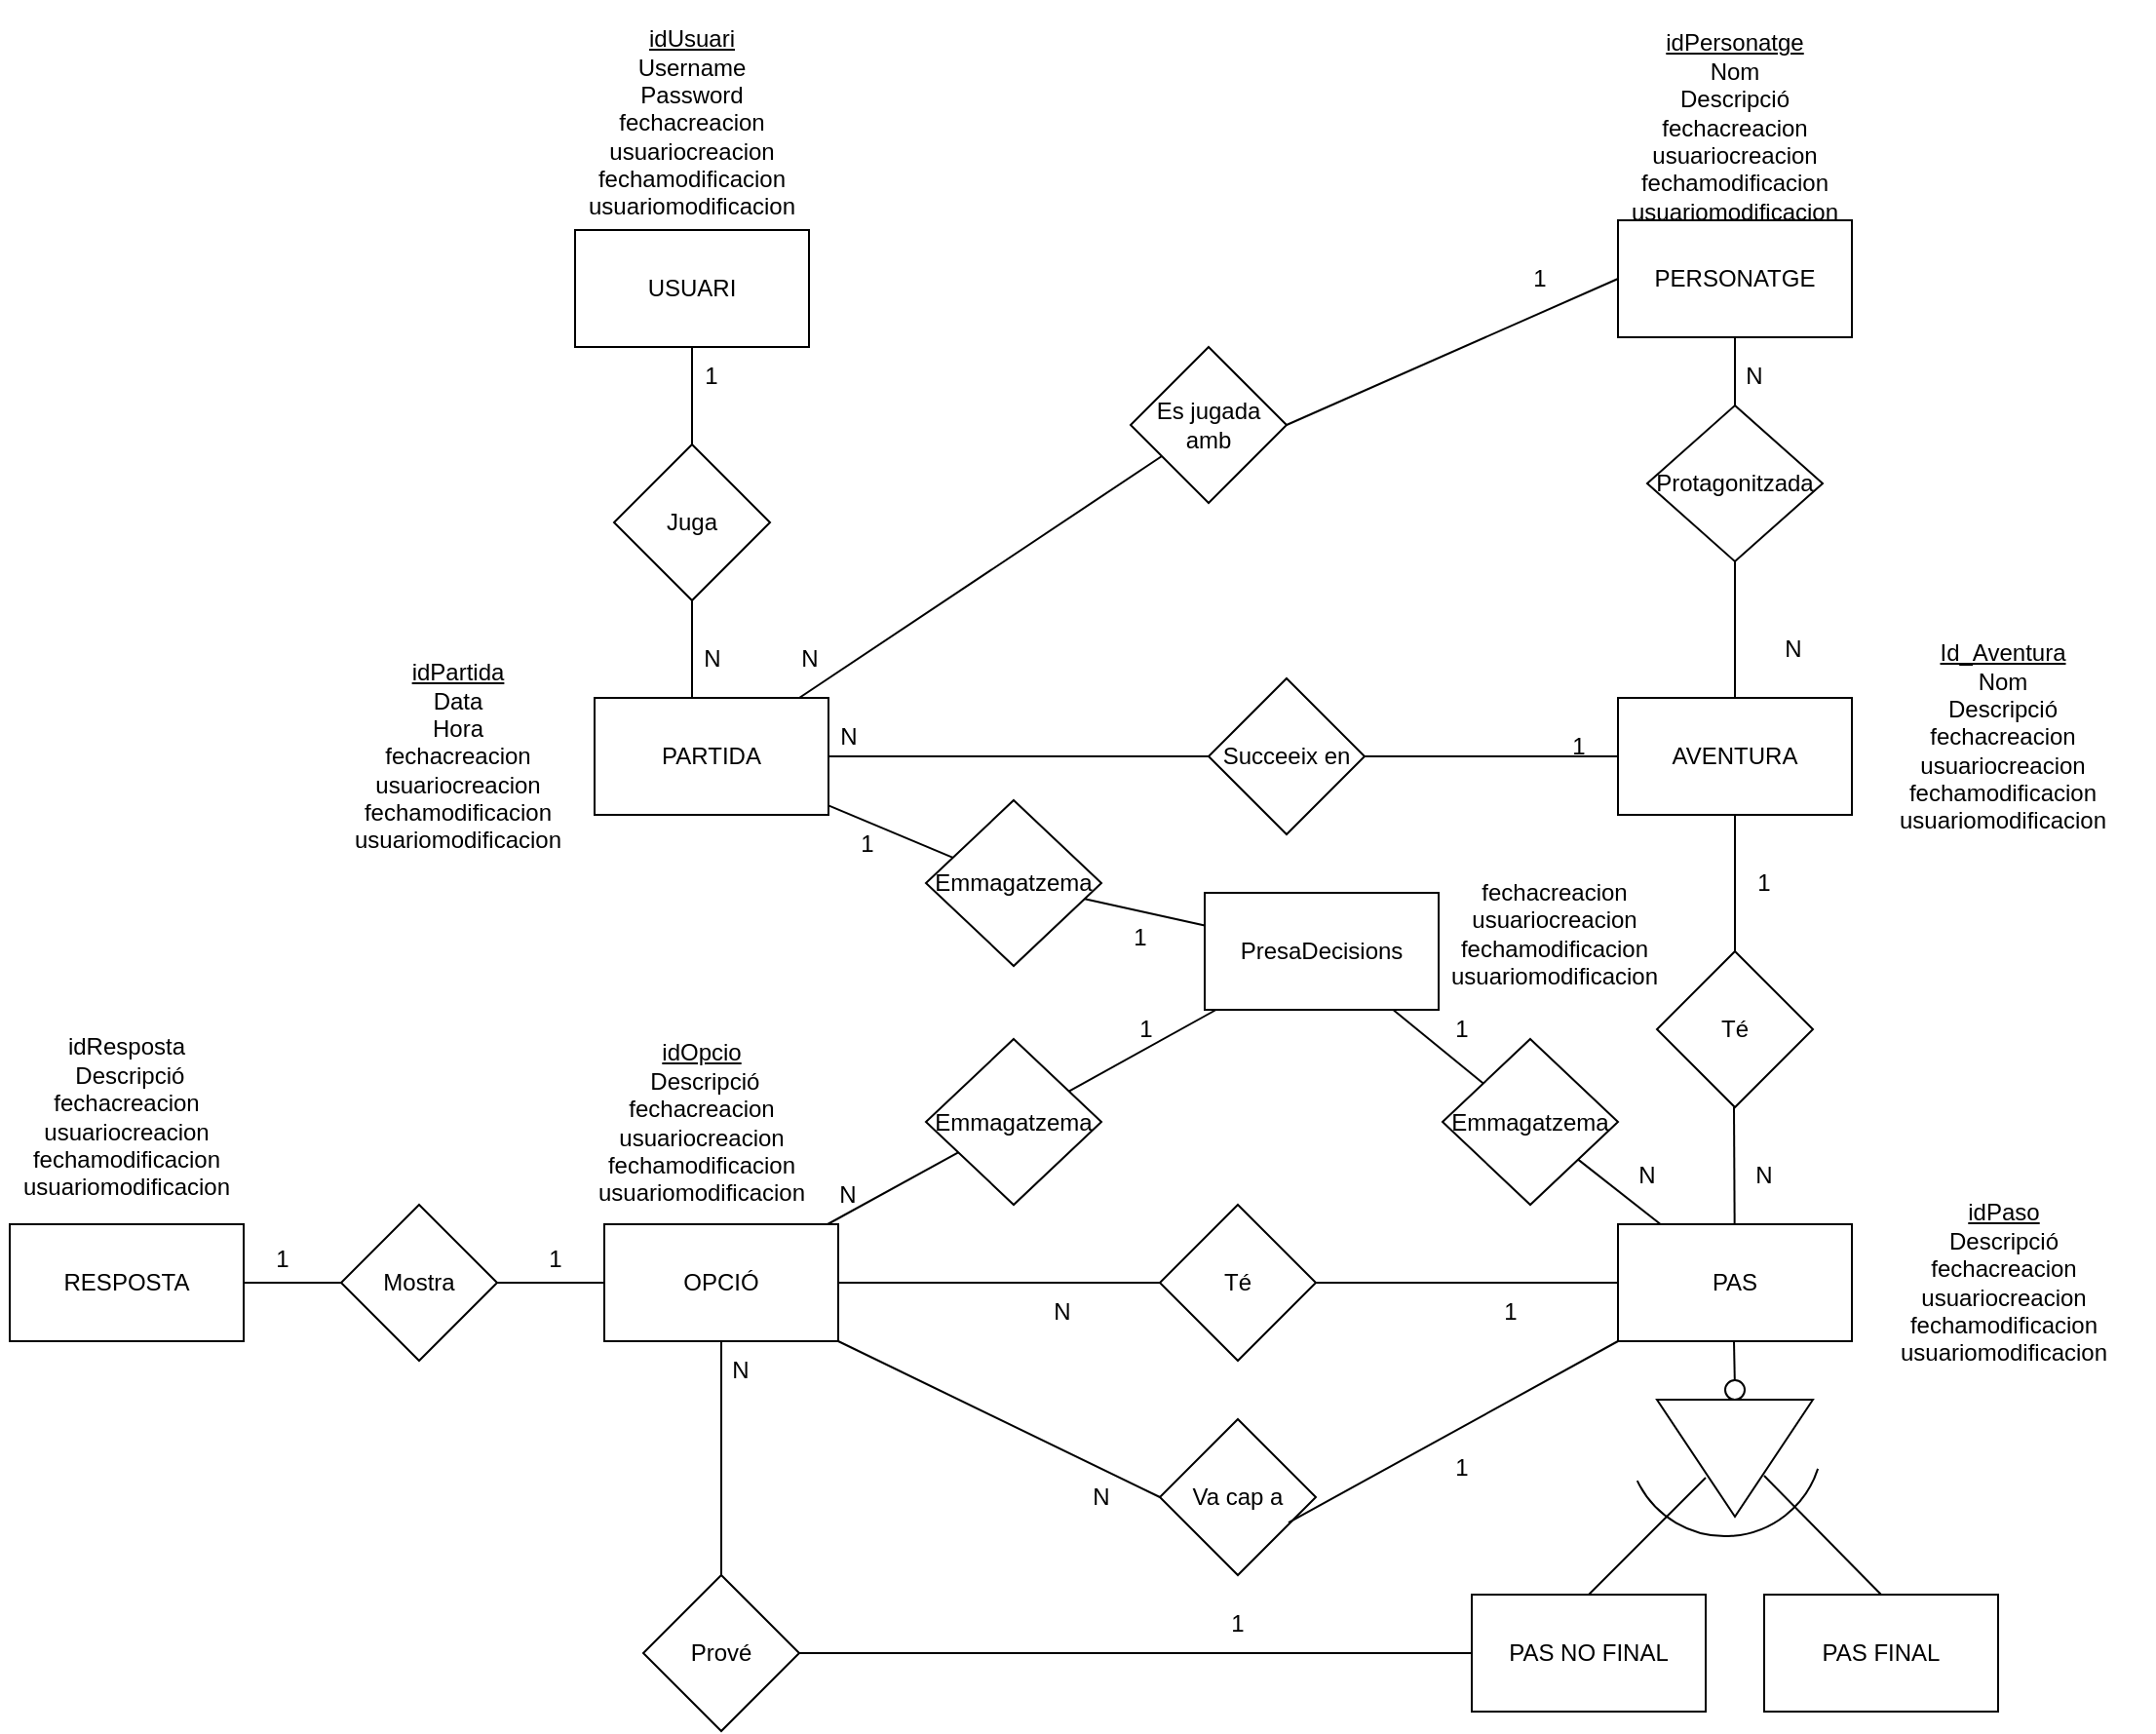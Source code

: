 <mxfile version="16.2.6" type="device"><diagram id="Ql38mtZPaoZRuVmcxG_s" name="Page-1"><mxGraphModel dx="2489" dy="747" grid="1" gridSize="10" guides="1" tooltips="1" connect="1" arrows="1" fold="1" page="1" pageScale="1" pageWidth="827" pageHeight="1169" math="0" shadow="0"><root><mxCell id="0"/><mxCell id="1" parent="0"/><mxCell id="rXX-tx3A9pMpwHkE97_c-1" value="USUARI" style="rounded=0;whiteSpace=wrap;html=1;" parent="1" vertex="1"><mxGeometry x="90" y="130" width="120" height="60" as="geometry"/></mxCell><mxCell id="rXX-tx3A9pMpwHkE97_c-2" value="&lt;div&gt;&lt;u&gt;idUsuari&lt;/u&gt;&lt;/div&gt;&lt;div&gt;Username&lt;/div&gt;&lt;div&gt;Password&lt;/div&gt;&lt;div&gt;fechacreacion&lt;/div&gt;&lt;div&gt;usuariocreacion&lt;/div&gt;&lt;div&gt;fechamodificacion&lt;/div&gt;&lt;div&gt;usuariomodificacion&lt;br&gt;&lt;/div&gt;" style="text;html=1;strokeColor=none;fillColor=none;align=center;verticalAlign=middle;whiteSpace=wrap;rounded=0;" parent="1" vertex="1"><mxGeometry x="90" y="25" width="120" height="100" as="geometry"/></mxCell><mxCell id="rXX-tx3A9pMpwHkE97_c-3" value="PERSONATGE" style="rounded=0;whiteSpace=wrap;html=1;" parent="1" vertex="1"><mxGeometry x="625" y="125" width="120" height="60" as="geometry"/></mxCell><mxCell id="rXX-tx3A9pMpwHkE97_c-4" value="&lt;br&gt;&lt;div&gt;&lt;u&gt;idPersonatge&lt;br&gt;&lt;/u&gt;&lt;/div&gt;&lt;div&gt;Nom&lt;/div&gt;&lt;div&gt;Descripció&lt;/div&gt;&lt;div&gt;&lt;div&gt;fechacreacion&lt;/div&gt;&lt;div&gt;usuariocreacion&lt;/div&gt;&lt;div&gt;fechamodificacion&lt;/div&gt;usuariomodificacion&lt;/div&gt;" style="text;html=1;strokeColor=none;fillColor=none;align=center;verticalAlign=middle;whiteSpace=wrap;rounded=0;" parent="1" vertex="1"><mxGeometry x="615" y="25" width="140" height="90" as="geometry"/></mxCell><mxCell id="rXX-tx3A9pMpwHkE97_c-5" value="AVENTURA" style="rounded=0;whiteSpace=wrap;html=1;" parent="1" vertex="1"><mxGeometry x="625" y="370" width="120" height="60" as="geometry"/></mxCell><mxCell id="rXX-tx3A9pMpwHkE97_c-6" value="&lt;u&gt;Id_Aventura&lt;/u&gt;&lt;br&gt;Nom&lt;br&gt;&lt;div&gt;Descripció&lt;/div&gt;&lt;div&gt;&lt;div&gt;fechacreacion&lt;/div&gt;&lt;div&gt;usuariocreacion&lt;/div&gt;&lt;div&gt;fechamodificacion&lt;/div&gt;usuariomodificacion&lt;/div&gt;" style="text;html=1;strokeColor=none;fillColor=none;align=center;verticalAlign=middle;whiteSpace=wrap;rounded=0;" parent="1" vertex="1"><mxGeometry x="745" y="335" width="155" height="110" as="geometry"/></mxCell><mxCell id="rXX-tx3A9pMpwHkE97_c-8" value="&lt;u&gt;idPaso&lt;/u&gt;&lt;br&gt;&lt;div&gt;Descripció&lt;/div&gt;&lt;div&gt;&lt;div&gt;fechacreacion&lt;/div&gt;&lt;div&gt;usuariocreacion&lt;/div&gt;&lt;div&gt;fechamodificacion&lt;/div&gt;usuariomodificacion&lt;/div&gt;" style="text;html=1;strokeColor=none;fillColor=none;align=center;verticalAlign=middle;whiteSpace=wrap;rounded=0;" parent="1" vertex="1"><mxGeometry x="752.5" y="627.5" width="140" height="85" as="geometry"/></mxCell><mxCell id="rXX-tx3A9pMpwHkE97_c-9" value="PARTIDA" style="rounded=0;whiteSpace=wrap;html=1;" parent="1" vertex="1"><mxGeometry x="100" y="370" width="120" height="60" as="geometry"/></mxCell><mxCell id="rXX-tx3A9pMpwHkE97_c-10" value="&lt;u&gt;idPartida&lt;/u&gt;&lt;br&gt;Data&lt;br&gt;&lt;div&gt;Hora&lt;/div&gt;&lt;div&gt;&lt;div&gt;fechacreacion&lt;/div&gt;&lt;div&gt;usuariocreacion&lt;/div&gt;&lt;div&gt;fechamodificacion&lt;/div&gt;usuariomodificacion&lt;/div&gt;" style="text;html=1;strokeColor=none;fillColor=none;align=center;verticalAlign=middle;whiteSpace=wrap;rounded=0;" parent="1" vertex="1"><mxGeometry x="-40" y="350" width="140" height="100" as="geometry"/></mxCell><mxCell id="-VZ1zGVTdu0iIPEdJYPa-1" value="Protagonitzada" style="rhombus;whiteSpace=wrap;html=1;" parent="1" vertex="1"><mxGeometry x="640" y="220" width="90" height="80" as="geometry"/></mxCell><mxCell id="-VZ1zGVTdu0iIPEdJYPa-2" value="" style="endArrow=none;html=1;rounded=0;exitX=0.5;exitY=1;exitDx=0;exitDy=0;entryX=0.5;entryY=0;entryDx=0;entryDy=0;" parent="1" source="rXX-tx3A9pMpwHkE97_c-3" target="-VZ1zGVTdu0iIPEdJYPa-1" edge="1"><mxGeometry width="50" height="50" relative="1" as="geometry"><mxPoint x="355" y="450" as="sourcePoint"/><mxPoint x="405" y="400" as="targetPoint"/></mxGeometry></mxCell><mxCell id="-VZ1zGVTdu0iIPEdJYPa-3" value="" style="endArrow=none;html=1;rounded=0;exitX=0.5;exitY=1;exitDx=0;exitDy=0;" parent="1" source="-VZ1zGVTdu0iIPEdJYPa-1" target="rXX-tx3A9pMpwHkE97_c-5" edge="1"><mxGeometry width="50" height="50" relative="1" as="geometry"><mxPoint x="495" y="399.5" as="sourcePoint"/><mxPoint x="635" y="399.5" as="targetPoint"/></mxGeometry></mxCell><mxCell id="-VZ1zGVTdu0iIPEdJYPa-4" value="N" style="text;html=1;strokeColor=none;fillColor=none;align=center;verticalAlign=middle;whiteSpace=wrap;rounded=0;" parent="1" vertex="1"><mxGeometry x="685" y="330" width="60" height="30" as="geometry"/></mxCell><mxCell id="-VZ1zGVTdu0iIPEdJYPa-5" value="N" style="text;html=1;strokeColor=none;fillColor=none;align=center;verticalAlign=middle;whiteSpace=wrap;rounded=0;" parent="1" vertex="1"><mxGeometry x="665" y="190" width="60" height="30" as="geometry"/></mxCell><mxCell id="-VZ1zGVTdu0iIPEdJYPa-6" value="PAS" style="rounded=0;whiteSpace=wrap;html=1;" parent="1" vertex="1"><mxGeometry x="625" y="640" width="120" height="60" as="geometry"/></mxCell><mxCell id="-VZ1zGVTdu0iIPEdJYPa-7" value="Té" style="rhombus;whiteSpace=wrap;html=1;" parent="1" vertex="1"><mxGeometry x="645" y="500" width="80" height="80" as="geometry"/></mxCell><mxCell id="-VZ1zGVTdu0iIPEdJYPa-8" value="" style="endArrow=none;html=1;rounded=0;" parent="1" source="-VZ1zGVTdu0iIPEdJYPa-7" target="rXX-tx3A9pMpwHkE97_c-5" edge="1"><mxGeometry width="50" height="50" relative="1" as="geometry"><mxPoint x="575" y="480" as="sourcePoint"/><mxPoint x="625" y="430" as="targetPoint"/></mxGeometry></mxCell><mxCell id="-VZ1zGVTdu0iIPEdJYPa-9" value="" style="endArrow=none;html=1;rounded=0;" parent="1" source="-VZ1zGVTdu0iIPEdJYPa-6" edge="1"><mxGeometry width="50" height="50" relative="1" as="geometry"><mxPoint x="684.5" y="650" as="sourcePoint"/><mxPoint x="684.5" y="580" as="targetPoint"/></mxGeometry></mxCell><mxCell id="-VZ1zGVTdu0iIPEdJYPa-10" value="Té" style="rhombus;whiteSpace=wrap;html=1;" parent="1" vertex="1"><mxGeometry x="390" y="630" width="80" height="80" as="geometry"/></mxCell><mxCell id="-VZ1zGVTdu0iIPEdJYPa-11" value="" style="endArrow=none;html=1;rounded=0;entryX=0;entryY=0.5;entryDx=0;entryDy=0;" parent="1" source="-VZ1zGVTdu0iIPEdJYPa-10" target="-VZ1zGVTdu0iIPEdJYPa-6" edge="1"><mxGeometry width="50" height="50" relative="1" as="geometry"><mxPoint x="635" y="750" as="sourcePoint"/><mxPoint x="685" y="700" as="targetPoint"/></mxGeometry></mxCell><mxCell id="-VZ1zGVTdu0iIPEdJYPa-13" value="" style="endArrow=none;html=1;rounded=0;entryX=0;entryY=0.5;entryDx=0;entryDy=0;" parent="1" source="-VZ1zGVTdu0iIPEdJYPa-14" target="-VZ1zGVTdu0iIPEdJYPa-10" edge="1"><mxGeometry width="50" height="50" relative="1" as="geometry"><mxPoint x="275" y="669.5" as="sourcePoint"/><mxPoint x="380" y="669.5" as="targetPoint"/></mxGeometry></mxCell><mxCell id="-VZ1zGVTdu0iIPEdJYPa-14" value="OPCIÓ" style="rounded=0;whiteSpace=wrap;html=1;" parent="1" vertex="1"><mxGeometry x="105" y="640" width="120" height="60" as="geometry"/></mxCell><mxCell id="-VZ1zGVTdu0iIPEdJYPa-19" value="&lt;u&gt;idOpcio&lt;/u&gt;&lt;br&gt;&amp;nbsp;Descripció&lt;br&gt;&lt;div&gt;&lt;div&gt;fechacreacion&lt;/div&gt;&lt;div&gt;usuariocreacion&lt;/div&gt;&lt;div&gt;fechamodificacion&lt;/div&gt;usuariomodificacion&lt;/div&gt;" style="text;html=1;strokeColor=none;fillColor=none;align=center;verticalAlign=middle;whiteSpace=wrap;rounded=0;" parent="1" vertex="1"><mxGeometry x="90" y="532.5" width="130" height="110" as="geometry"/></mxCell><mxCell id="-VZ1zGVTdu0iIPEdJYPa-26" value="1" style="text;html=1;strokeColor=none;fillColor=none;align=center;verticalAlign=middle;whiteSpace=wrap;rounded=0;" parent="1" vertex="1"><mxGeometry x="540" y="670" width="60" height="30" as="geometry"/></mxCell><mxCell id="-VZ1zGVTdu0iIPEdJYPa-27" value="N" style="text;html=1;strokeColor=none;fillColor=none;align=center;verticalAlign=middle;whiteSpace=wrap;rounded=0;" parent="1" vertex="1"><mxGeometry x="310" y="670" width="60" height="30" as="geometry"/></mxCell><mxCell id="-VZ1zGVTdu0iIPEdJYPa-28" value="1" style="text;html=1;strokeColor=none;fillColor=none;align=center;verticalAlign=middle;whiteSpace=wrap;rounded=0;" parent="1" vertex="1"><mxGeometry x="670" y="450" width="60" height="30" as="geometry"/></mxCell><mxCell id="-VZ1zGVTdu0iIPEdJYPa-29" value="N" style="text;html=1;strokeColor=none;fillColor=none;align=center;verticalAlign=middle;whiteSpace=wrap;rounded=0;" parent="1" vertex="1"><mxGeometry x="670" y="600" width="60" height="30" as="geometry"/></mxCell><mxCell id="-VZ1zGVTdu0iIPEdJYPa-37" value="Juga" style="rhombus;whiteSpace=wrap;html=1;" parent="1" vertex="1"><mxGeometry x="110" y="240" width="80" height="80" as="geometry"/></mxCell><mxCell id="-VZ1zGVTdu0iIPEdJYPa-38" value="" style="endArrow=none;html=1;rounded=0;exitX=0.5;exitY=0;exitDx=0;exitDy=0;" parent="1" source="-VZ1zGVTdu0iIPEdJYPa-37" edge="1"><mxGeometry width="50" height="50" relative="1" as="geometry"><mxPoint x="100" y="240" as="sourcePoint"/><mxPoint x="150" y="190" as="targetPoint"/></mxGeometry></mxCell><mxCell id="-VZ1zGVTdu0iIPEdJYPa-39" value="" style="endArrow=none;html=1;rounded=0;exitX=0.5;exitY=0;exitDx=0;exitDy=0;" parent="1" edge="1"><mxGeometry width="50" height="50" relative="1" as="geometry"><mxPoint x="150" y="370" as="sourcePoint"/><mxPoint x="150" y="320" as="targetPoint"/></mxGeometry></mxCell><mxCell id="-VZ1zGVTdu0iIPEdJYPa-40" value="1" style="text;html=1;strokeColor=none;fillColor=none;align=center;verticalAlign=middle;whiteSpace=wrap;rounded=0;" parent="1" vertex="1"><mxGeometry x="130" y="190" width="60" height="30" as="geometry"/></mxCell><mxCell id="-VZ1zGVTdu0iIPEdJYPa-48" style="edgeStyle=orthogonalEdgeStyle;rounded=0;orthogonalLoop=1;jettySize=auto;html=1;exitX=0.5;exitY=1;exitDx=0;exitDy=0;" parent="1" source="-VZ1zGVTdu0iIPEdJYPa-4" target="-VZ1zGVTdu0iIPEdJYPa-4" edge="1"><mxGeometry relative="1" as="geometry"/></mxCell><mxCell id="-VZ1zGVTdu0iIPEdJYPa-49" value="N" style="text;html=1;align=center;verticalAlign=middle;resizable=0;points=[];autosize=1;strokeColor=none;fillColor=none;" parent="1" vertex="1"><mxGeometry x="150" y="340" width="20" height="20" as="geometry"/></mxCell><mxCell id="-VZ1zGVTdu0iIPEdJYPa-50" value="" style="endArrow=none;html=1;rounded=0;" parent="1" source="rXX-tx3A9pMpwHkE97_c-9" target="-VZ1zGVTdu0iIPEdJYPa-51" edge="1"><mxGeometry width="50" height="50" relative="1" as="geometry"><mxPoint x="264.5" y="370" as="sourcePoint"/><mxPoint x="264.5" y="320" as="targetPoint"/></mxGeometry></mxCell><mxCell id="-VZ1zGVTdu0iIPEdJYPa-51" value="Es jugada amb" style="rhombus;whiteSpace=wrap;html=1;" parent="1" vertex="1"><mxGeometry x="375" y="190" width="80" height="80" as="geometry"/></mxCell><mxCell id="-VZ1zGVTdu0iIPEdJYPa-52" value="" style="endArrow=none;html=1;rounded=0;entryX=0;entryY=0.5;entryDx=0;entryDy=0;exitX=1;exitY=0.5;exitDx=0;exitDy=0;" parent="1" source="-VZ1zGVTdu0iIPEdJYPa-51" target="rXX-tx3A9pMpwHkE97_c-3" edge="1"><mxGeometry width="50" height="50" relative="1" as="geometry"><mxPoint x="274.5" y="380" as="sourcePoint"/><mxPoint x="404.277" y="259.277" as="targetPoint"/></mxGeometry></mxCell><mxCell id="-VZ1zGVTdu0iIPEdJYPa-53" value="Succeeix en" style="rhombus;whiteSpace=wrap;html=1;" parent="1" vertex="1"><mxGeometry x="415" y="360" width="80" height="80" as="geometry"/></mxCell><mxCell id="-VZ1zGVTdu0iIPEdJYPa-55" value="" style="endArrow=none;html=1;rounded=0;exitX=1;exitY=0.5;exitDx=0;exitDy=0;entryX=0;entryY=0.5;entryDx=0;entryDy=0;" parent="1" source="rXX-tx3A9pMpwHkE97_c-9" target="-VZ1zGVTdu0iIPEdJYPa-53" edge="1"><mxGeometry width="50" height="50" relative="1" as="geometry"><mxPoint x="274.5" y="380" as="sourcePoint"/><mxPoint x="404.277" y="259.277" as="targetPoint"/></mxGeometry></mxCell><mxCell id="-VZ1zGVTdu0iIPEdJYPa-56" value="" style="endArrow=none;html=1;rounded=0;entryX=0;entryY=0.5;entryDx=0;entryDy=0;" parent="1" target="rXX-tx3A9pMpwHkE97_c-5" edge="1"><mxGeometry width="50" height="50" relative="1" as="geometry"><mxPoint x="495" y="400" as="sourcePoint"/><mxPoint x="425" y="410" as="targetPoint"/></mxGeometry></mxCell><mxCell id="-VZ1zGVTdu0iIPEdJYPa-57" value="1" style="text;html=1;strokeColor=none;fillColor=none;align=center;verticalAlign=middle;whiteSpace=wrap;rounded=0;" parent="1" vertex="1"><mxGeometry x="555" y="140" width="60" height="30" as="geometry"/></mxCell><mxCell id="-VZ1zGVTdu0iIPEdJYPa-58" value="N" style="text;html=1;align=center;verticalAlign=middle;resizable=0;points=[];autosize=1;strokeColor=none;fillColor=none;" parent="1" vertex="1"><mxGeometry x="200" y="340" width="20" height="20" as="geometry"/></mxCell><mxCell id="-VZ1zGVTdu0iIPEdJYPa-59" value="1" style="text;html=1;strokeColor=none;fillColor=none;align=center;verticalAlign=middle;whiteSpace=wrap;rounded=0;" parent="1" vertex="1"><mxGeometry x="575" y="380" width="60" height="30" as="geometry"/></mxCell><mxCell id="-VZ1zGVTdu0iIPEdJYPa-60" value="N" style="text;html=1;align=center;verticalAlign=middle;resizable=0;points=[];autosize=1;strokeColor=none;fillColor=none;" parent="1" vertex="1"><mxGeometry x="220" y="380" width="20" height="20" as="geometry"/></mxCell><mxCell id="-VZ1zGVTdu0iIPEdJYPa-61" value="PresaDecisions" style="rounded=0;whiteSpace=wrap;html=1;" parent="1" vertex="1"><mxGeometry x="413" y="470" width="120" height="60" as="geometry"/></mxCell><mxCell id="-VZ1zGVTdu0iIPEdJYPa-68" value="Prové" style="rhombus;whiteSpace=wrap;html=1;" parent="1" vertex="1"><mxGeometry x="125" y="820" width="80" height="80" as="geometry"/></mxCell><mxCell id="-VZ1zGVTdu0iIPEdJYPa-72" value="" style="triangle;whiteSpace=wrap;html=1;rotation=90;" parent="1" vertex="1"><mxGeometry x="655" y="720" width="60" height="80" as="geometry"/></mxCell><mxCell id="-VZ1zGVTdu0iIPEdJYPa-73" value="" style="endArrow=none;html=1;rounded=0;startArrow=none;" parent="1" source="-VZ1zGVTdu0iIPEdJYPa-74" edge="1"><mxGeometry width="50" height="50" relative="1" as="geometry"><mxPoint x="685" y="730" as="sourcePoint"/><mxPoint x="684.5" y="700" as="targetPoint"/></mxGeometry></mxCell><mxCell id="-VZ1zGVTdu0iIPEdJYPa-74" value="" style="ellipse;whiteSpace=wrap;html=1;aspect=fixed;" parent="1" vertex="1"><mxGeometry x="680" y="720" width="10" height="10" as="geometry"/></mxCell><mxCell id="-VZ1zGVTdu0iIPEdJYPa-75" value="" style="endArrow=none;html=1;rounded=0;" parent="1" target="-VZ1zGVTdu0iIPEdJYPa-74" edge="1"><mxGeometry width="50" height="50" relative="1" as="geometry"><mxPoint x="685" y="730" as="sourcePoint"/><mxPoint x="684.5" y="700" as="targetPoint"/></mxGeometry></mxCell><mxCell id="-VZ1zGVTdu0iIPEdJYPa-76" value="PAS NO FINAL" style="rounded=0;whiteSpace=wrap;html=1;" parent="1" vertex="1"><mxGeometry x="550" y="830" width="120" height="60" as="geometry"/></mxCell><mxCell id="-VZ1zGVTdu0iIPEdJYPa-77" value="PAS FINAL" style="rounded=0;whiteSpace=wrap;html=1;" parent="1" vertex="1"><mxGeometry x="700" y="830" width="120" height="60" as="geometry"/></mxCell><mxCell id="-VZ1zGVTdu0iIPEdJYPa-78" value="" style="endArrow=none;html=1;rounded=0;exitX=0.5;exitY=0;exitDx=0;exitDy=0;" parent="1" source="-VZ1zGVTdu0iIPEdJYPa-76" edge="1"><mxGeometry width="50" height="50" relative="1" as="geometry"><mxPoint x="620" y="820" as="sourcePoint"/><mxPoint x="670" y="770" as="targetPoint"/></mxGeometry></mxCell><mxCell id="-VZ1zGVTdu0iIPEdJYPa-79" value="" style="endArrow=none;html=1;rounded=0;entryX=0.5;entryY=0;entryDx=0;entryDy=0;exitX=0.65;exitY=0.313;exitDx=0;exitDy=0;exitPerimeter=0;" parent="1" source="-VZ1zGVTdu0iIPEdJYPa-72" target="-VZ1zGVTdu0iIPEdJYPa-77" edge="1"><mxGeometry width="50" height="50" relative="1" as="geometry"><mxPoint x="695" y="780" as="sourcePoint"/><mxPoint x="745" y="730" as="targetPoint"/></mxGeometry></mxCell><mxCell id="-VZ1zGVTdu0iIPEdJYPa-80" value="" style="endArrow=none;html=1;rounded=0;" parent="1" source="-VZ1zGVTdu0iIPEdJYPa-68" edge="1"><mxGeometry width="50" height="50" relative="1" as="geometry"><mxPoint x="115" y="750" as="sourcePoint"/><mxPoint x="165" y="700" as="targetPoint"/></mxGeometry></mxCell><mxCell id="-VZ1zGVTdu0iIPEdJYPa-81" value="" style="endArrow=none;html=1;rounded=0;entryX=0;entryY=0.5;entryDx=0;entryDy=0;" parent="1" source="-VZ1zGVTdu0iIPEdJYPa-68" target="-VZ1zGVTdu0iIPEdJYPa-76" edge="1"><mxGeometry width="50" height="50" relative="1" as="geometry"><mxPoint x="260" y="860" as="sourcePoint"/><mxPoint x="310" y="810" as="targetPoint"/></mxGeometry></mxCell><mxCell id="-VZ1zGVTdu0iIPEdJYPa-82" value="N" style="text;html=1;strokeColor=none;fillColor=none;align=center;verticalAlign=middle;whiteSpace=wrap;rounded=0;" parent="1" vertex="1"><mxGeometry x="145" y="700" width="60" height="30" as="geometry"/></mxCell><mxCell id="-VZ1zGVTdu0iIPEdJYPa-83" value="1" style="text;html=1;strokeColor=none;fillColor=none;align=center;verticalAlign=middle;whiteSpace=wrap;rounded=0;" parent="1" vertex="1"><mxGeometry x="400" y="830" width="60" height="30" as="geometry"/></mxCell><mxCell id="-VZ1zGVTdu0iIPEdJYPa-84" value="Va cap a" style="rhombus;whiteSpace=wrap;html=1;" parent="1" vertex="1"><mxGeometry x="390" y="740" width="80" height="80" as="geometry"/></mxCell><mxCell id="-VZ1zGVTdu0iIPEdJYPa-85" value="" style="endArrow=none;html=1;rounded=0;exitX=1;exitY=1;exitDx=0;exitDy=0;entryX=0;entryY=0.5;entryDx=0;entryDy=0;" parent="1" source="-VZ1zGVTdu0iIPEdJYPa-14" target="-VZ1zGVTdu0iIPEdJYPa-84" edge="1"><mxGeometry width="50" height="50" relative="1" as="geometry"><mxPoint x="280" y="640" as="sourcePoint"/><mxPoint x="330" y="590" as="targetPoint"/></mxGeometry></mxCell><mxCell id="-VZ1zGVTdu0iIPEdJYPa-86" value="" style="endArrow=none;html=1;rounded=0;entryX=0;entryY=1;entryDx=0;entryDy=0;exitX=0.825;exitY=0.663;exitDx=0;exitDy=0;exitPerimeter=0;" parent="1" source="-VZ1zGVTdu0iIPEdJYPa-84" target="-VZ1zGVTdu0iIPEdJYPa-6" edge="1"><mxGeometry width="50" height="50" relative="1" as="geometry"><mxPoint x="500" y="575" as="sourcePoint"/><mxPoint x="550" y="525" as="targetPoint"/></mxGeometry></mxCell><mxCell id="-VZ1zGVTdu0iIPEdJYPa-87" value="N" style="text;html=1;strokeColor=none;fillColor=none;align=center;verticalAlign=middle;whiteSpace=wrap;rounded=0;" parent="1" vertex="1"><mxGeometry x="330" y="765" width="60" height="30" as="geometry"/></mxCell><mxCell id="-VZ1zGVTdu0iIPEdJYPa-88" value="1" style="text;html=1;strokeColor=none;fillColor=none;align=center;verticalAlign=middle;whiteSpace=wrap;rounded=0;" parent="1" vertex="1"><mxGeometry x="515" y="750" width="60" height="30" as="geometry"/></mxCell><mxCell id="-VZ1zGVTdu0iIPEdJYPa-89" value="" style="verticalLabelPosition=bottom;verticalAlign=top;html=1;shape=mxgraph.basic.arc;startAngle=0.3;endAngle=0.679;" parent="1" vertex="1"><mxGeometry x="630" y="700" width="100" height="100" as="geometry"/></mxCell><mxCell id="ehEKozNBHpsC7ZCl7VQc-2" value="Emmagatzema" style="rhombus;whiteSpace=wrap;html=1;" parent="1" vertex="1"><mxGeometry x="270" y="422.5" width="90" height="85" as="geometry"/></mxCell><mxCell id="ehEKozNBHpsC7ZCl7VQc-3" value="Emmagatzema" style="rhombus;whiteSpace=wrap;html=1;" parent="1" vertex="1"><mxGeometry x="535" y="545" width="90" height="85" as="geometry"/></mxCell><mxCell id="ehEKozNBHpsC7ZCl7VQc-4" value="Emmagatzema" style="rhombus;whiteSpace=wrap;html=1;" parent="1" vertex="1"><mxGeometry x="270" y="545" width="90" height="85" as="geometry"/></mxCell><mxCell id="ehEKozNBHpsC7ZCl7VQc-6" value="" style="endArrow=none;html=1;rounded=0;" parent="1" source="ehEKozNBHpsC7ZCl7VQc-3" target="-VZ1zGVTdu0iIPEdJYPa-6" edge="1"><mxGeometry width="50" height="50" relative="1" as="geometry"><mxPoint x="500" y="540" as="sourcePoint"/><mxPoint x="550" y="490" as="targetPoint"/></mxGeometry></mxCell><mxCell id="ehEKozNBHpsC7ZCl7VQc-8" value="" style="endArrow=none;html=1;rounded=0;" parent="1" source="-VZ1zGVTdu0iIPEdJYPa-61" target="ehEKozNBHpsC7ZCl7VQc-3" edge="1"><mxGeometry width="50" height="50" relative="1" as="geometry"><mxPoint x="606.261" y="620.198" as="sourcePoint"/><mxPoint x="650.484" y="650.0" as="targetPoint"/></mxGeometry></mxCell><mxCell id="ehEKozNBHpsC7ZCl7VQc-9" value="" style="endArrow=none;html=1;rounded=0;" parent="1" source="ehEKozNBHpsC7ZCl7VQc-4" target="-VZ1zGVTdu0iIPEdJYPa-61" edge="1"><mxGeometry width="50" height="50" relative="1" as="geometry"><mxPoint x="616.261" y="630.198" as="sourcePoint"/><mxPoint x="660.484" y="660.0" as="targetPoint"/></mxGeometry></mxCell><mxCell id="ehEKozNBHpsC7ZCl7VQc-10" value="" style="endArrow=none;html=1;rounded=0;" parent="1" source="-VZ1zGVTdu0iIPEdJYPa-61" target="ehEKozNBHpsC7ZCl7VQc-2" edge="1"><mxGeometry width="50" height="50" relative="1" as="geometry"><mxPoint x="626.261" y="640.198" as="sourcePoint"/><mxPoint x="670.484" y="670.0" as="targetPoint"/></mxGeometry></mxCell><mxCell id="ehEKozNBHpsC7ZCl7VQc-11" value="" style="endArrow=none;html=1;rounded=0;" parent="1" source="ehEKozNBHpsC7ZCl7VQc-2" target="rXX-tx3A9pMpwHkE97_c-9" edge="1"><mxGeometry width="50" height="50" relative="1" as="geometry"><mxPoint x="415" y="512" as="sourcePoint"/><mxPoint x="384.152" y="502.746" as="targetPoint"/></mxGeometry></mxCell><mxCell id="ehEKozNBHpsC7ZCl7VQc-12" value="" style="endArrow=none;html=1;rounded=0;" parent="1" source="ehEKozNBHpsC7ZCl7VQc-4" target="-VZ1zGVTdu0iIPEdJYPa-14" edge="1"><mxGeometry width="50" height="50" relative="1" as="geometry"><mxPoint x="323.511" y="475.017" as="sourcePoint"/><mxPoint x="270.455" y="440.0" as="targetPoint"/></mxGeometry></mxCell><mxCell id="ehEKozNBHpsC7ZCl7VQc-13" value="N" style="text;html=1;strokeColor=none;fillColor=none;align=center;verticalAlign=middle;whiteSpace=wrap;rounded=0;" parent="1" vertex="1"><mxGeometry x="200" y="610" width="60" height="30" as="geometry"/></mxCell><mxCell id="ehEKozNBHpsC7ZCl7VQc-14" value="N" style="text;html=1;strokeColor=none;fillColor=none;align=center;verticalAlign=middle;whiteSpace=wrap;rounded=0;" parent="1" vertex="1"><mxGeometry x="610" y="600" width="60" height="30" as="geometry"/></mxCell><mxCell id="ehEKozNBHpsC7ZCl7VQc-15" value="1" style="text;html=1;strokeColor=none;fillColor=none;align=center;verticalAlign=middle;whiteSpace=wrap;rounded=0;" parent="1" vertex="1"><mxGeometry x="515" y="525" width="60" height="30" as="geometry"/></mxCell><mxCell id="ehEKozNBHpsC7ZCl7VQc-16" value="1" style="text;html=1;strokeColor=none;fillColor=none;align=center;verticalAlign=middle;whiteSpace=wrap;rounded=0;" parent="1" vertex="1"><mxGeometry x="353" y="525" width="60" height="30" as="geometry"/></mxCell><mxCell id="ehEKozNBHpsC7ZCl7VQc-17" value="1" style="text;html=1;strokeColor=none;fillColor=none;align=center;verticalAlign=middle;whiteSpace=wrap;rounded=0;" parent="1" vertex="1"><mxGeometry x="350" y="477.5" width="60" height="30" as="geometry"/></mxCell><mxCell id="ehEKozNBHpsC7ZCl7VQc-21" value="1" style="text;html=1;strokeColor=none;fillColor=none;align=center;verticalAlign=middle;whiteSpace=wrap;rounded=0;" parent="1" vertex="1"><mxGeometry x="210" y="430" width="60" height="30" as="geometry"/></mxCell><mxCell id="iQQvX74ejcxWxGTbfq7R-2" value="fechacreacion&lt;div&gt;&lt;div&gt;usuariocreacion&lt;/div&gt;&lt;div&gt;fechamodificacion&lt;/div&gt;usuariomodificacion&lt;/div&gt;" style="text;html=1;strokeColor=none;fillColor=none;align=center;verticalAlign=middle;whiteSpace=wrap;rounded=0;" parent="1" vertex="1"><mxGeometry x="535" y="457.5" width="115" height="67.5" as="geometry"/></mxCell><mxCell id="dMXSdu2ckay1eFN0qQnM-1" value="RESPOSTA" style="rounded=0;whiteSpace=wrap;html=1;" vertex="1" parent="1"><mxGeometry x="-200" y="640" width="120" height="60" as="geometry"/></mxCell><mxCell id="dMXSdu2ckay1eFN0qQnM-4" value="Mostra" style="rhombus;whiteSpace=wrap;html=1;" vertex="1" parent="1"><mxGeometry x="-30" y="630" width="80" height="80" as="geometry"/></mxCell><mxCell id="dMXSdu2ckay1eFN0qQnM-5" value="" style="endArrow=none;html=1;rounded=0;" edge="1" parent="1" source="dMXSdu2ckay1eFN0qQnM-4" target="-VZ1zGVTdu0iIPEdJYPa-14"><mxGeometry width="50" height="50" relative="1" as="geometry"><mxPoint x="175" y="830" as="sourcePoint"/><mxPoint x="175" y="710" as="targetPoint"/></mxGeometry></mxCell><mxCell id="dMXSdu2ckay1eFN0qQnM-6" value="" style="endArrow=none;html=1;rounded=0;" edge="1" parent="1" source="dMXSdu2ckay1eFN0qQnM-1" target="dMXSdu2ckay1eFN0qQnM-4"><mxGeometry width="50" height="50" relative="1" as="geometry"><mxPoint x="79.273" y="681.773" as="sourcePoint"/><mxPoint x="115" y="681.111" as="targetPoint"/></mxGeometry></mxCell><mxCell id="dMXSdu2ckay1eFN0qQnM-7" value="1" style="text;html=1;strokeColor=none;fillColor=none;align=center;verticalAlign=middle;whiteSpace=wrap;rounded=0;" vertex="1" parent="1"><mxGeometry x="-90" y="642.5" width="60" height="30" as="geometry"/></mxCell><mxCell id="dMXSdu2ckay1eFN0qQnM-10" value="1" style="text;html=1;strokeColor=none;fillColor=none;align=center;verticalAlign=middle;whiteSpace=wrap;rounded=0;" vertex="1" parent="1"><mxGeometry x="50" y="642.5" width="60" height="30" as="geometry"/></mxCell><mxCell id="dMXSdu2ckay1eFN0qQnM-11" value="idResposta&lt;br&gt;&amp;nbsp;Descripció&lt;br&gt;&lt;div&gt;&lt;div&gt;fechacreacion&lt;/div&gt;&lt;div&gt;usuariocreacion&lt;/div&gt;&lt;div&gt;fechamodificacion&lt;/div&gt;usuariomodificacion&lt;/div&gt;" style="text;html=1;strokeColor=none;fillColor=none;align=center;verticalAlign=middle;whiteSpace=wrap;rounded=0;" vertex="1" parent="1"><mxGeometry x="-205" y="530" width="130" height="110" as="geometry"/></mxCell></root></mxGraphModel></diagram></mxfile>